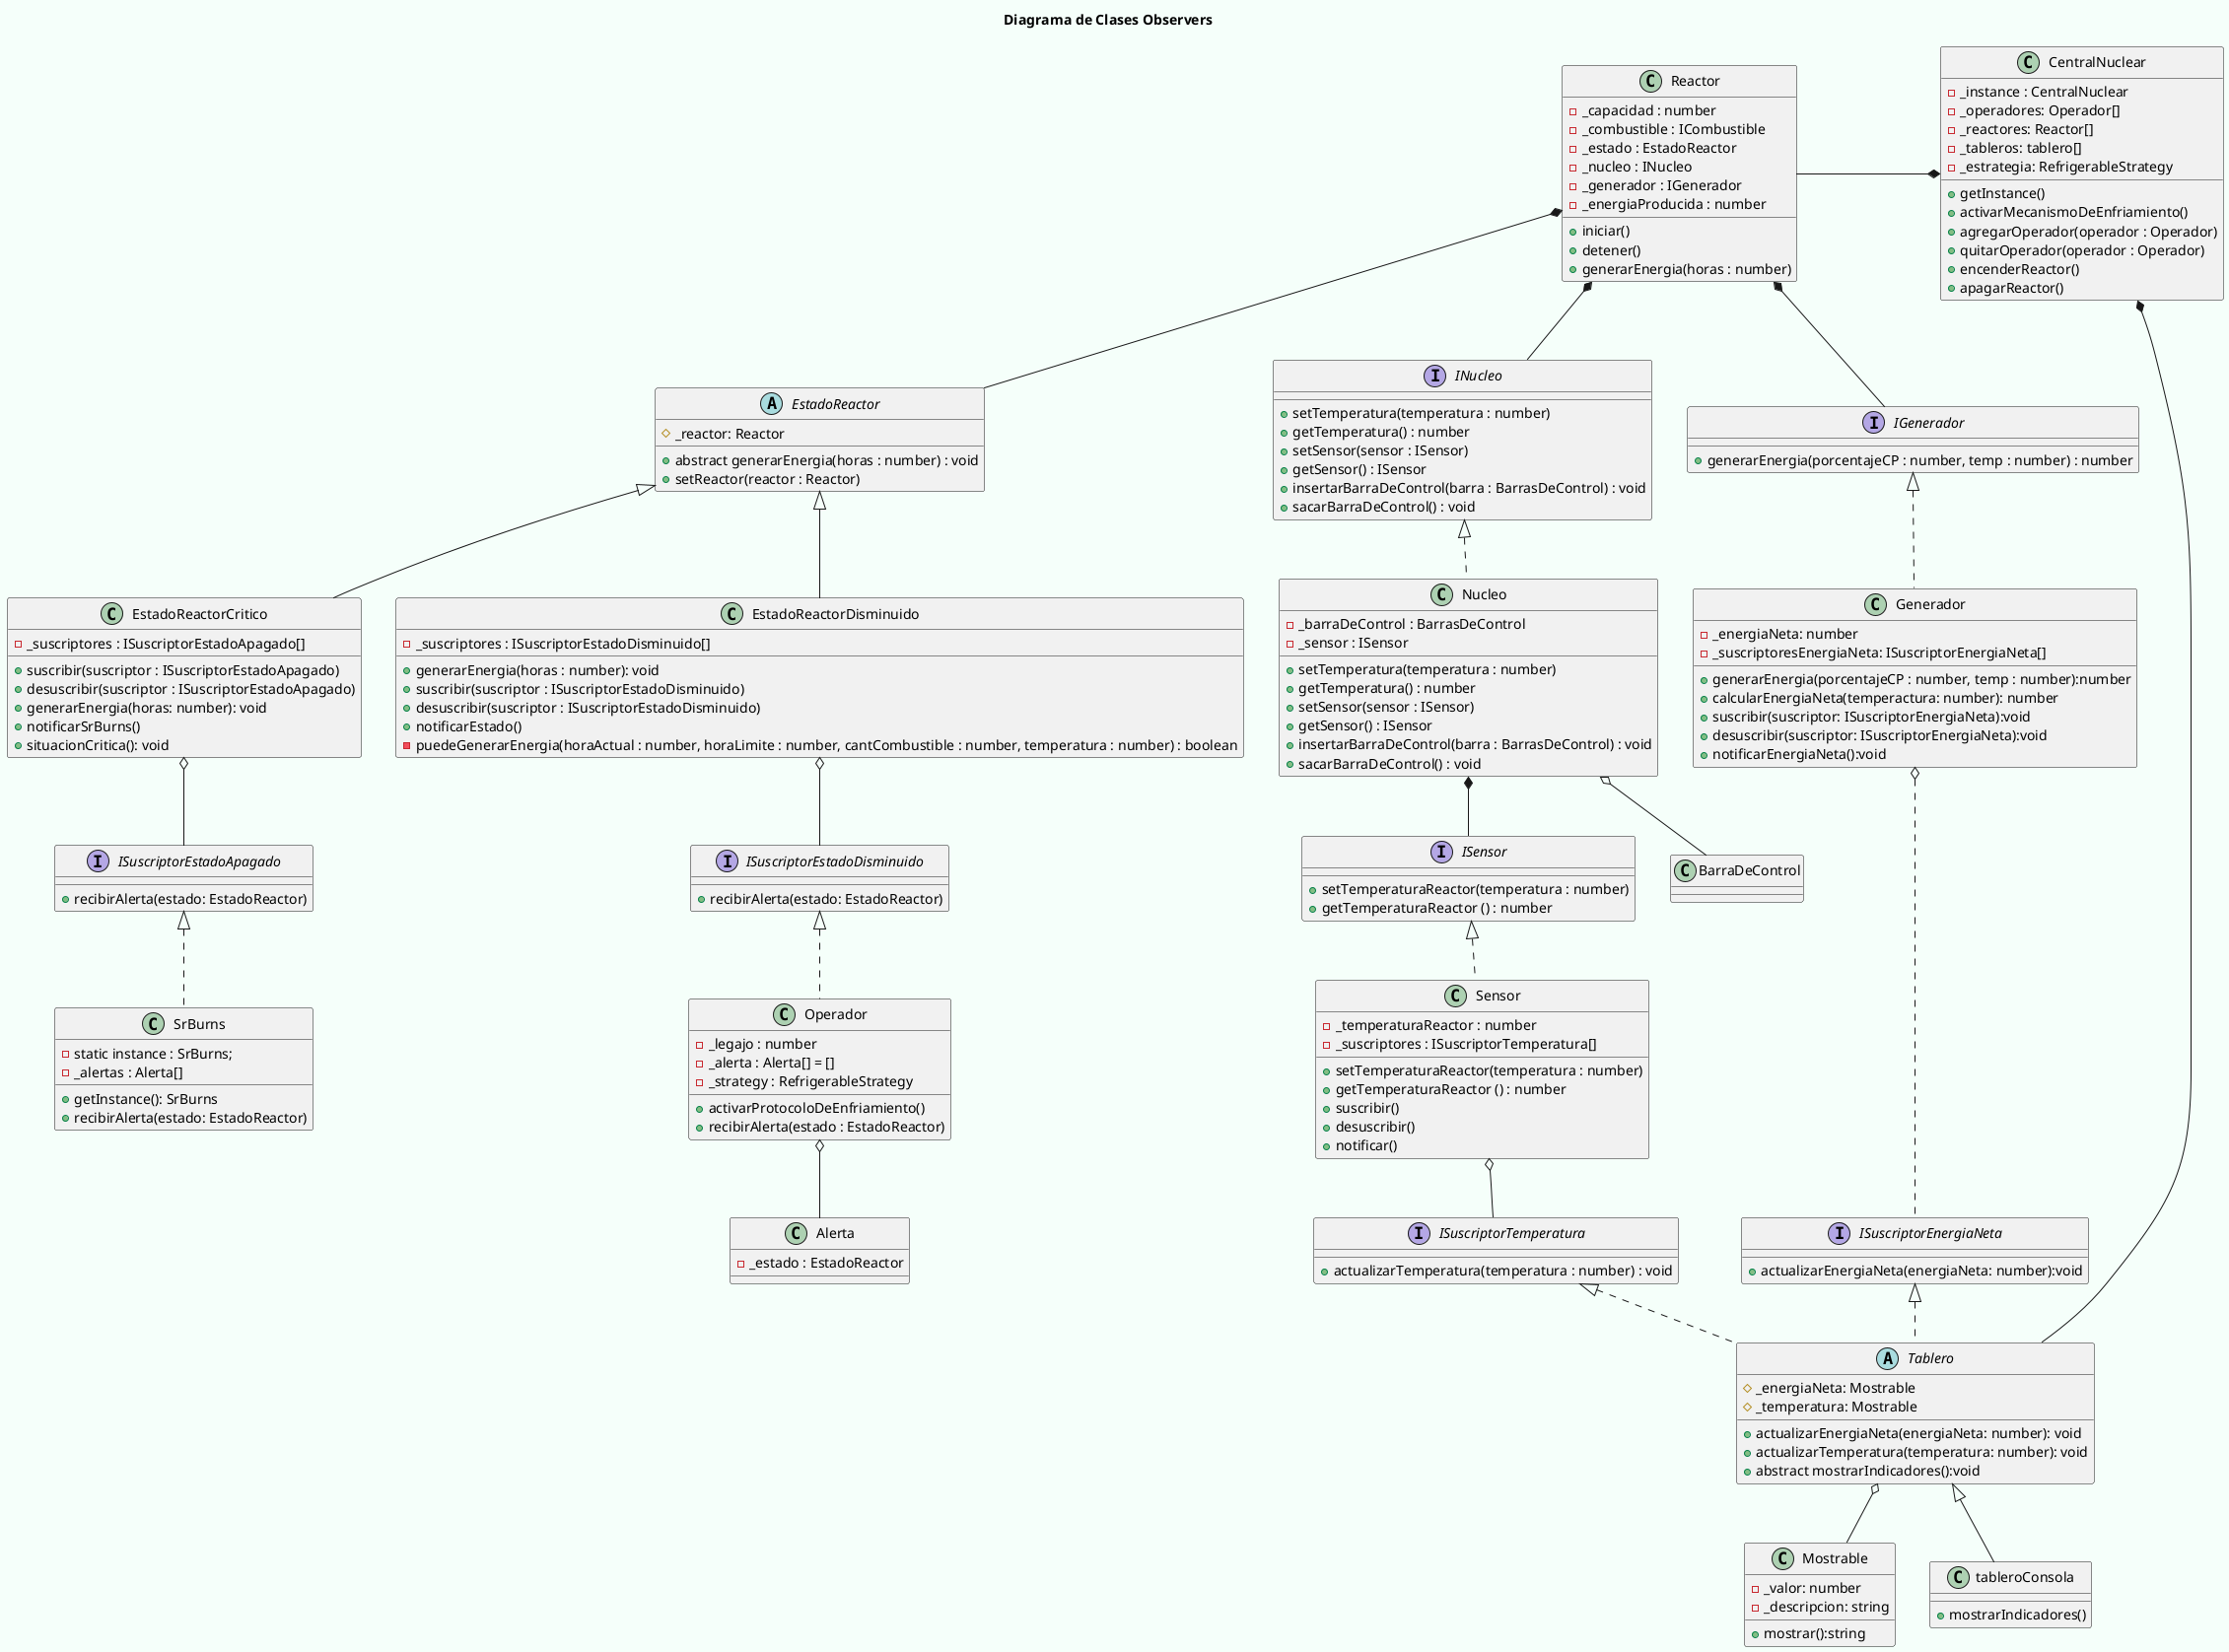 @startuml Diagrama

title Diagrama de Clases Observers
skinparam BackgroundColor mintcream
' Relaciones
CentralNuclear *-l- Reactor
CentralNuclear *-- Tablero

Reactor *-- EstadoReactor
Reactor *-- INucleo
Reactor *-- IGenerador

Generador o.. ISuscriptorEnergiaNeta

EstadoReactorCritico o-- ISuscriptorEstadoApagado
EstadoReactorDisminuido o-- ISuscriptorEstadoDisminuido

Nucleo *-- ISensor
Nucleo o-- BarraDeControl

Sensor o-- ISuscriptorTemperatura
Operador o-- Alerta
Tablero o-- Mostrable

' Clases
class CentralNuclear{
    - _instance : CentralNuclear
    - _operadores: Operador[]
    - _reactores: Reactor[]
    - _tableros: tablero[]
    - _estrategia: RefrigerableStrategy
    
    + getInstance()
    + activarMecanismoDeEnfriamiento()
    + agregarOperador(operador : Operador)
    + quitarOperador(operador : Operador)
    + encenderReactor()
    + apagarReactor()
}

class Reactor{
    - _capacidad : number
    - _combustible : ICombustible
    - _estado : EstadoReactor
    - _nucleo : INucleo
    - _generador : IGenerador
    - _energiaProducida : number

    + iniciar()
    + detener()
    + generarEnergia(horas : number)
}

interface IGenerador {
    + generarEnergia(porcentajeCP : number, temp : number) : number
}

interface ISuscriptorEnergiaNeta{
    + actualizarEnergiaNeta(energiaNeta: number):void
}

class Generador implements IGenerador {
    - _energiaNeta: number
    - _suscriptoresEnergiaNeta: ISuscriptorEnergiaNeta[]

    + generarEnergia(porcentajeCP : number, temp : number):number
    + calcularEnergiaNeta(temperactura: number): number
    + suscribir(suscriptor: ISuscriptorEnergiaNeta):void
    + desuscribir(suscriptor: ISuscriptorEnergiaNeta):void
    + notificarEnergiaNeta():void
}

interface ISensor{
    + setTemperaturaReactor(temperatura : number)
    + getTemperaturaReactor () : number
}

class Sensor implements ISensor{
    - _temperaturaReactor : number
    - _suscriptores : ISuscriptorTemperatura[]

    + setTemperaturaReactor(temperatura : number)
    + getTemperaturaReactor () : number
    + suscribir()
    + desuscribir()
    + notificar()
}

interface ISuscriptorTemperatura{
    + actualizarTemperatura(temperatura : number) : void
}

abstract class Tablero implements ISuscriptorEnergiaNeta, ISuscriptorTemperatura{
    # _energiaNeta: Mostrable
    # _temperatura: Mostrable

    + actualizarEnergiaNeta(energiaNeta: number): void
    + actualizarTemperatura(temperatura: number): void 
    + abstract mostrarIndicadores():void
}

class tableroConsola extends Tablero{
    + mostrarIndicadores()
}

class Mostrable{
    - _valor: number
    - _descripcion: string

    + mostrar():string
}

interface INucleo{
    + setTemperatura(temperatura : number)
    + getTemperatura() : number
    + setSensor(sensor : ISensor) 
    + getSensor() : ISensor
    + insertarBarraDeControl(barra : BarrasDeControl) : void
    + sacarBarraDeControl() : void
}

class Nucleo implements INucleo{
    - _barraDeControl : BarrasDeControl
    - _sensor : ISensor
        
    + setTemperatura(temperatura : number)
    + getTemperatura() : number
    + setSensor(sensor : ISensor) 
    + getSensor() : ISensor
    + insertarBarraDeControl(barra : BarrasDeControl) : void
    + sacarBarraDeControl() : void
}

abstract class EstadoReactor{
    # _reactor: Reactor

    + abstract generarEnergia(horas : number) : void
    + setReactor(reactor : Reactor)
}

interface ISuscriptorEstadoDisminuido{
    + recibirAlerta(estado: EstadoReactor)
}

interface ISuscriptorEstadoApagado{
    + recibirAlerta(estado: EstadoReactor)
}
    
class EstadoReactorCritico extends EstadoReactor{
    - _suscriptores : ISuscriptorEstadoApagado[]

    + suscribir(suscriptor : ISuscriptorEstadoApagado)
    + desuscribir(suscriptor : ISuscriptorEstadoApagado)
    + generarEnergia(horas: number): void
    + notificarSrBurns()
    + situacionCritica(): void
}

class EstadoReactorDisminuido extends EstadoReactor{
    - _suscriptores : ISuscriptorEstadoDisminuido[]
    
    + generarEnergia(horas : number): void
    + suscribir(suscriptor : ISuscriptorEstadoDisminuido)
    + desuscribir(suscriptor : ISuscriptorEstadoDisminuido)
    + notificarEstado()
    - puedeGenerarEnergia(horaActual : number, horaLimite : number, cantCombustible : number, temperatura : number) : boolean
}

class Operador implements ISuscriptorEstadoDisminuido{
    - _legajo : number
    - _alerta : Alerta[] = []
    - _strategy : RefrigerableStrategy

    + activarProtocoloDeEnfriamiento()
    + recibirAlerta(estado : EstadoReactor)
}

class SrBurns implements ISuscriptorEstadoApagado{
    -  static instance : SrBurns;
    - _alertas : Alerta[]

    + getInstance(): SrBurns
    + recibirAlerta(estado: EstadoReactor)
}

class Alerta{
    - _estado : EstadoReactor
} 

@enduml
